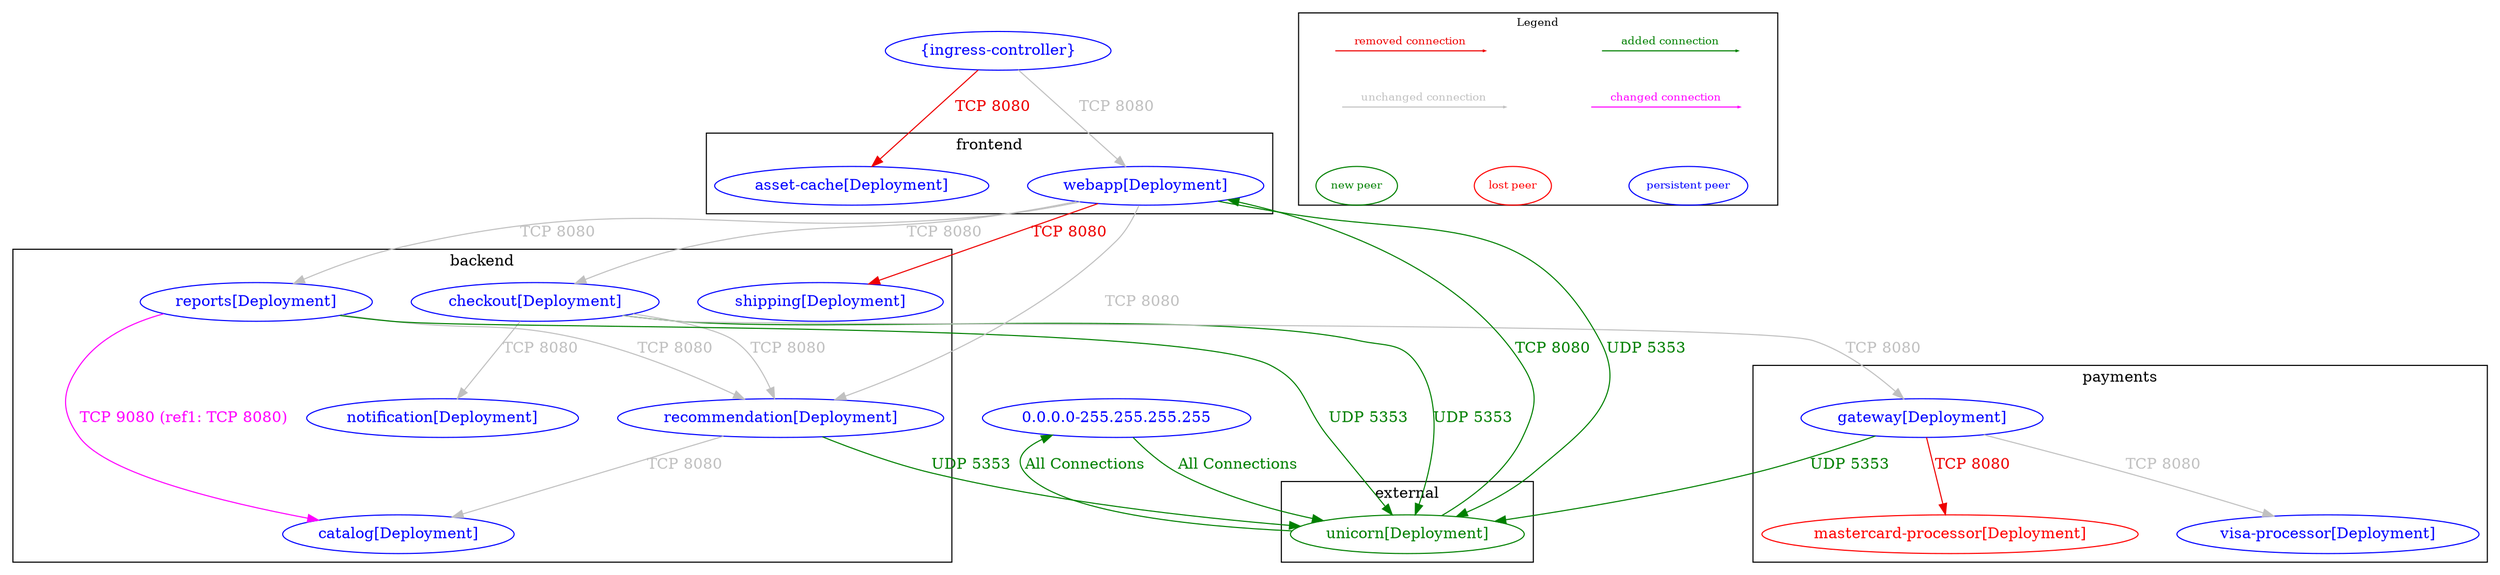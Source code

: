 digraph {
	subgraph cluster_backend {
		"catalog[Deployment]" [label="catalog[Deployment]" color="blue" fontcolor="blue"]
		"checkout[Deployment]" [label="checkout[Deployment]" color="blue" fontcolor="blue"]
		"notification[Deployment]" [label="notification[Deployment]" color="blue" fontcolor="blue"]
		"recommendation[Deployment]" [label="recommendation[Deployment]" color="blue" fontcolor="blue"]
		"reports[Deployment]" [label="reports[Deployment]" color="blue" fontcolor="blue"]
		"shipping[Deployment]" [label="shipping[Deployment]" color="blue" fontcolor="blue"]
		label="backend"
	}
	subgraph cluster_external {
		"unicorn[Deployment]" [label="unicorn[Deployment]" color="#008000" fontcolor="#008000"]
		label="external"
	}
	subgraph cluster_frontend {
		"asset-cache[Deployment]" [label="asset-cache[Deployment]" color="blue" fontcolor="blue"]
		"webapp[Deployment]" [label="webapp[Deployment]" color="blue" fontcolor="blue"]
		label="frontend"
	}
	subgraph cluster_payments {
		"gateway[Deployment]" [label="gateway[Deployment]" color="blue" fontcolor="blue"]
		"mastercard-processor[Deployment]" [label="mastercard-processor[Deployment]" color="red" fontcolor="red"]
		"visa-processor[Deployment]" [label="visa-processor[Deployment]" color="blue" fontcolor="blue"]
		label="payments"
	}
	"0.0.0.0-255.255.255.255" [label="0.0.0.0-255.255.255.255" color="blue" fontcolor="blue"]
	"{ingress-controller}" [label="{ingress-controller}" color="blue" fontcolor="blue"]
	"0.0.0.0-255.255.255.255" -> "unicorn[Deployment]" [label="All Connections" color="#008000" fontcolor="#008000"]
	"checkout[Deployment]" -> "gateway[Deployment]" [label="TCP 8080" color="grey" fontcolor="grey"]
	"checkout[Deployment]" -> "notification[Deployment]" [label="TCP 8080" color="grey" fontcolor="grey"]
	"checkout[Deployment]" -> "recommendation[Deployment]" [label="TCP 8080" color="grey" fontcolor="grey"]
	"checkout[Deployment]" -> "unicorn[Deployment]" [label="UDP 5353" color="#008000" fontcolor="#008000"]
	"gateway[Deployment]" -> "mastercard-processor[Deployment]" [label="TCP 8080" color="red2" fontcolor="red2"]
	"gateway[Deployment]" -> "unicorn[Deployment]" [label="UDP 5353" color="#008000" fontcolor="#008000"]
	"gateway[Deployment]" -> "visa-processor[Deployment]" [label="TCP 8080" color="grey" fontcolor="grey"]
	"recommendation[Deployment]" -> "catalog[Deployment]" [label="TCP 8080" color="grey" fontcolor="grey"]
	"recommendation[Deployment]" -> "unicorn[Deployment]" [label="UDP 5353" color="#008000" fontcolor="#008000"]
	"reports[Deployment]" -> "catalog[Deployment]" [label="TCP 9080 (ref1: TCP 8080)" color="magenta" fontcolor="magenta"]
	"reports[Deployment]" -> "recommendation[Deployment]" [label="TCP 8080" color="grey" fontcolor="grey"]
	"reports[Deployment]" -> "unicorn[Deployment]" [label="UDP 5353" color="#008000" fontcolor="#008000"]
	"unicorn[Deployment]" -> "0.0.0.0-255.255.255.255" [label="All Connections" color="#008000" fontcolor="#008000"]
	"unicorn[Deployment]" -> "webapp[Deployment]" [label="TCP 8080" color="#008000" fontcolor="#008000"]
	"webapp[Deployment]" -> "checkout[Deployment]" [label="TCP 8080" color="grey" fontcolor="grey"]
	"webapp[Deployment]" -> "recommendation[Deployment]" [label="TCP 8080" color="grey" fontcolor="grey"]
	"webapp[Deployment]" -> "reports[Deployment]" [label="TCP 8080" color="grey" fontcolor="grey"]
	"webapp[Deployment]" -> "shipping[Deployment]" [label="TCP 8080" color="red2" fontcolor="red2"]
	"webapp[Deployment]" -> "unicorn[Deployment]" [label="UDP 5353" color="#008000" fontcolor="#008000"]
	"{ingress-controller}" -> "asset-cache[Deployment]" [label="TCP 8080" color="red2" fontcolor="red2"]
	"{ingress-controller}" -> "webapp[Deployment]" [label="TCP 8080" color="grey" fontcolor="grey"]
	nodesep=0.5
	subgraph cluster_legend {
		label="Legend"
		fontsize = 10
		margin=0
		a [style=invis height=0 width=0]
		b [style=invis height=0 width=0]
		c [style=invis height=0 width=0]
		d [style=invis height=0 width=0]
		e [style=invis height=0 width=0]
		f [style=invis height=0 width=0]
		g [style=invis height=0 width=0]
		h [style=invis height=0 width=0]
		{rank=source a b c d}
		{rank=same e f g h}
		a -> b [label="added connection", color="#008000" fontcolor="#008000" fontsize = 10 arrowsize=0.2]
		c -> d [label="removed connection", color="red2" fontcolor="red2" fontsize = 10 arrowsize=0.2]
		e -> f [label="changed connection", color="magenta" fontcolor="magenta" fontsize = 10 arrowsize=0.2]
		g -> h [label="unchanged connection", color="grey" fontcolor="grey" fontsize = 10 arrowsize=0.2]
		np [label="new peer" color="#008000" fontcolor="#008000" fontsize = 10]
		lp [label="lost peer" color="red" fontcolor="red" fontsize = 10]
		pp [label="persistent peer" color="blue" fontcolor="blue" fontsize = 10]
		{rank=sink np lp pp}
		np->lp [style=invis]
		lp->pp [style=invis]
	}
}